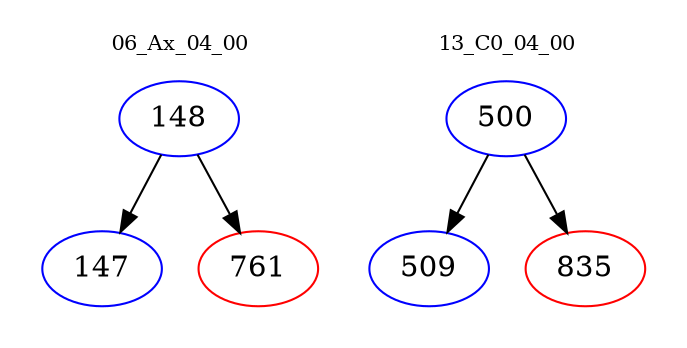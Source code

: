 digraph{
subgraph cluster_0 {
color = white
label = "06_Ax_04_00";
fontsize=10;
T0_148 [label="148", color="blue"]
T0_148 -> T0_147 [color="black"]
T0_147 [label="147", color="blue"]
T0_148 -> T0_761 [color="black"]
T0_761 [label="761", color="red"]
}
subgraph cluster_1 {
color = white
label = "13_C0_04_00";
fontsize=10;
T1_500 [label="500", color="blue"]
T1_500 -> T1_509 [color="black"]
T1_509 [label="509", color="blue"]
T1_500 -> T1_835 [color="black"]
T1_835 [label="835", color="red"]
}
}
